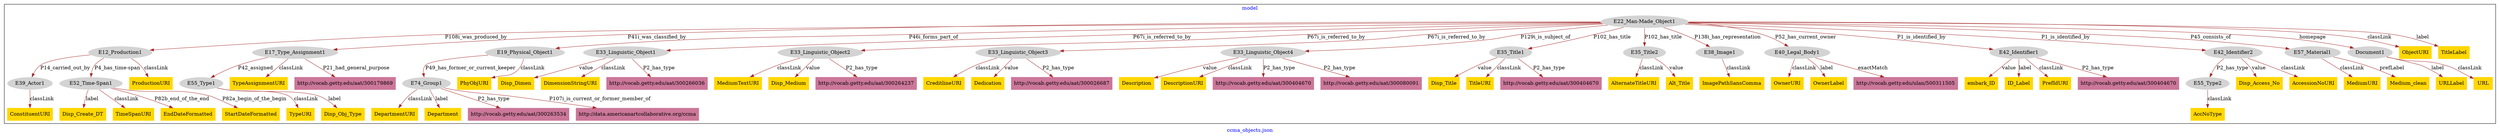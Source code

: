 digraph n0 {
fontcolor="blue"
remincross="true"
label="ccma_objects.json"
subgraph cluster {
label="model"
n2[style="filled",color="white",fillcolor="lightgray",label="E12_Production1"];
n3[style="filled",color="white",fillcolor="lightgray",label="E39_Actor1"];
n4[style="filled",color="white",fillcolor="lightgray",label="E52_Time-Span1"];
n5[style="filled",color="white",fillcolor="lightgray",label="E17_Type_Assignment1"];
n6[style="filled",color="white",fillcolor="lightgray",label="E55_Type1"];
n7[style="filled",color="white",fillcolor="lightgray",label="E19_Physical_Object1"];
n8[style="filled",color="white",fillcolor="lightgray",label="E74_Group1"];
n9[style="filled",color="white",fillcolor="lightgray",label="E22_Man-Made_Object1"];
n10[style="filled",color="white",fillcolor="lightgray",label="E33_Linguistic_Object1"];
n11[style="filled",color="white",fillcolor="lightgray",label="E33_Linguistic_Object2"];
n12[style="filled",color="white",fillcolor="lightgray",label="E33_Linguistic_Object3"];
n13[style="filled",color="white",fillcolor="lightgray",label="E33_Linguistic_Object4"];
n14[style="filled",color="white",fillcolor="lightgray",label="E35_Title1"];
n15[style="filled",color="white",fillcolor="lightgray",label="E35_Title2"];
n16[style="filled",color="white",fillcolor="lightgray",label="E38_Image1"];
n17[style="filled",color="white",fillcolor="lightgray",label="E40_Legal_Body1"];
n18[style="filled",color="white",fillcolor="lightgray",label="E42_Identifier1"];
n19[style="filled",color="white",fillcolor="lightgray",label="E42_Identifier2"];
n20[style="filled",color="white",fillcolor="lightgray",label="E57_Material1"];
n21[style="filled",color="white",fillcolor="lightgray",label="Document1"];
n22[style="filled",color="white",fillcolor="lightgray",label="E55_Type2"];
n23[shape="plaintext",style="filled",fillcolor="gold",label="ObjectURI"];
n24[shape="plaintext",style="filled",fillcolor="gold",label="OwnerURI"];
n25[shape="plaintext",style="filled",fillcolor="gold",label="embark_ID"];
n26[shape="plaintext",style="filled",fillcolor="gold",label="OwnerLabel"];
n27[shape="plaintext",style="filled",fillcolor="gold",label="Disp_Create_DT"];
n28[shape="plaintext",style="filled",fillcolor="gold",label="AlternateTitleURI"];
n29[shape="plaintext",style="filled",fillcolor="gold",label="MediumTextURI"];
n30[shape="plaintext",style="filled",fillcolor="gold",label="URLLabel"];
n31[shape="plaintext",style="filled",fillcolor="gold",label="Disp_Access_No"];
n32[shape="plaintext",style="filled",fillcolor="gold",label="Description"];
n33[shape="plaintext",style="filled",fillcolor="gold",label="CreditlineURI"];
n34[shape="plaintext",style="filled",fillcolor="gold",label="TypeURI"];
n35[shape="plaintext",style="filled",fillcolor="gold",label="PhyObjURI"];
n36[shape="plaintext",style="filled",fillcolor="gold",label="Disp_Dimen"];
n37[shape="plaintext",style="filled",fillcolor="gold",label="Disp_Title"];
n38[shape="plaintext",style="filled",fillcolor="gold",label="Alt_Title"];
n39[shape="plaintext",style="filled",fillcolor="gold",label="MediumURI"];
n40[shape="plaintext",style="filled",fillcolor="gold",label="Disp_Obj_Type"];
n41[shape="plaintext",style="filled",fillcolor="gold",label="DepartmentURI"];
n42[shape="plaintext",style="filled",fillcolor="gold",label="TitleLabel"];
n43[shape="plaintext",style="filled",fillcolor="gold",label="ConstituentURI"];
n44[shape="plaintext",style="filled",fillcolor="gold",label="URL"];
n45[shape="plaintext",style="filled",fillcolor="gold",label="AccNoType"];
n46[shape="plaintext",style="filled",fillcolor="gold",label="AccessionNoURI"];
n47[shape="plaintext",style="filled",fillcolor="gold",label="TypeAssignmentURI"];
n48[shape="plaintext",style="filled",fillcolor="gold",label="ID_Label"];
n49[shape="plaintext",style="filled",fillcolor="gold",label="Medium_clean"];
n50[shape="plaintext",style="filled",fillcolor="gold",label="TimeSpanURI"];
n51[shape="plaintext",style="filled",fillcolor="gold",label="ImagePathSansComma"];
n52[shape="plaintext",style="filled",fillcolor="gold",label="Department"];
n53[shape="plaintext",style="filled",fillcolor="gold",label="TitleURI"];
n54[shape="plaintext",style="filled",fillcolor="gold",label="EndDateFormatted"];
n55[shape="plaintext",style="filled",fillcolor="gold",label="PrefIdURI"];
n56[shape="plaintext",style="filled",fillcolor="gold",label="DimensionStringURI"];
n57[shape="plaintext",style="filled",fillcolor="gold",label="Disp_Medium"];
n58[shape="plaintext",style="filled",fillcolor="gold",label="ProductionURI"];
n59[shape="plaintext",style="filled",fillcolor="gold",label="StartDateFormatted"];
n60[shape="plaintext",style="filled",fillcolor="gold",label="DescriptionURI"];
n61[shape="plaintext",style="filled",fillcolor="gold",label="Dedication"];
n62[shape="plaintext",style="filled",fillcolor="#CC7799",label="http://vocab.getty.edu/aat/300404670"];
n63[shape="plaintext",style="filled",fillcolor="#CC7799",label="http://vocab.getty.edu/aat/300026687"];
n64[shape="plaintext",style="filled",fillcolor="#CC7799",label="http://vocab.getty.edu/ulan/500311505"];
n65[shape="plaintext",style="filled",fillcolor="#CC7799",label="http://vocab.getty.edu/aat/300263534"];
n66[shape="plaintext",style="filled",fillcolor="#CC7799",label="http://vocab.getty.edu/aat/300264237"];
n67[shape="plaintext",style="filled",fillcolor="#CC7799",label="http://vocab.getty.edu/aat/300404670"];
n68[shape="plaintext",style="filled",fillcolor="#CC7799",label="http://vocab.getty.edu/aat/300179869"];
n69[shape="plaintext",style="filled",fillcolor="#CC7799",label="http://vocab.getty.edu/aat/300404670"];
n70[shape="plaintext",style="filled",fillcolor="#CC7799",label="http://vocab.getty.edu/aat/300080091"];
n71[shape="plaintext",style="filled",fillcolor="#CC7799",label="http://data.americanartcollaborative.org/ccma"];
n72[shape="plaintext",style="filled",fillcolor="#CC7799",label="http://vocab.getty.edu/aat/300266036"];
}
n2 -> n3[color="brown",fontcolor="black",label="P14_carried_out_by"]
n2 -> n4[color="brown",fontcolor="black",label="P4_has_time-span"]
n5 -> n6[color="brown",fontcolor="black",label="P42_assigned"]
n7 -> n8[color="brown",fontcolor="black",label="P49_has_former_or_current_keeper"]
n9 -> n2[color="brown",fontcolor="black",label="P108i_was_produced_by"]
n9 -> n5[color="brown",fontcolor="black",label="P41i_was_classified_by"]
n9 -> n7[color="brown",fontcolor="black",label="P46i_forms_part_of"]
n9 -> n10[color="brown",fontcolor="black",label="P67i_is_referred_to_by"]
n9 -> n11[color="brown",fontcolor="black",label="P67i_is_referred_to_by"]
n9 -> n12[color="brown",fontcolor="black",label="P67i_is_referred_to_by"]
n9 -> n13[color="brown",fontcolor="black",label="P129i_is_subject_of"]
n9 -> n14[color="brown",fontcolor="black",label="P102_has_title"]
n9 -> n15[color="brown",fontcolor="black",label="P102_has_title"]
n9 -> n16[color="brown",fontcolor="black",label="P138i_has_representation"]
n9 -> n17[color="brown",fontcolor="black",label="P52_has_current_owner"]
n9 -> n18[color="brown",fontcolor="black",label="P1_is_identified_by"]
n9 -> n19[color="brown",fontcolor="black",label="P1_is_identified_by"]
n9 -> n20[color="brown",fontcolor="black",label="P45_consists_of"]
n9 -> n21[color="brown",fontcolor="black",label="homepage"]
n19 -> n22[color="brown",fontcolor="black",label="P2_has_type"]
n9 -> n23[color="brown",fontcolor="black",label="classLink"]
n17 -> n24[color="brown",fontcolor="black",label="classLink"]
n18 -> n25[color="brown",fontcolor="black",label="value"]
n17 -> n26[color="brown",fontcolor="black",label="label"]
n4 -> n27[color="brown",fontcolor="black",label="label"]
n15 -> n28[color="brown",fontcolor="black",label="classLink"]
n11 -> n29[color="brown",fontcolor="black",label="classLink"]
n21 -> n30[color="brown",fontcolor="black",label="label"]
n19 -> n31[color="brown",fontcolor="black",label="value"]
n13 -> n32[color="brown",fontcolor="black",label="value"]
n12 -> n33[color="brown",fontcolor="black",label="classLink"]
n6 -> n34[color="brown",fontcolor="black",label="classLink"]
n7 -> n35[color="brown",fontcolor="black",label="classLink"]
n10 -> n36[color="brown",fontcolor="black",label="value"]
n14 -> n37[color="brown",fontcolor="black",label="value"]
n15 -> n38[color="brown",fontcolor="black",label="value"]
n20 -> n39[color="brown",fontcolor="black",label="classLink"]
n6 -> n40[color="brown",fontcolor="black",label="label"]
n8 -> n41[color="brown",fontcolor="black",label="classLink"]
n9 -> n42[color="brown",fontcolor="black",label="label"]
n3 -> n43[color="brown",fontcolor="black",label="classLink"]
n21 -> n44[color="brown",fontcolor="black",label="classLink"]
n22 -> n45[color="brown",fontcolor="black",label="classLink"]
n19 -> n46[color="brown",fontcolor="black",label="classLink"]
n5 -> n47[color="brown",fontcolor="black",label="classLink"]
n18 -> n48[color="brown",fontcolor="black",label="label"]
n20 -> n49[color="brown",fontcolor="black",label="prefLabel"]
n4 -> n50[color="brown",fontcolor="black",label="classLink"]
n16 -> n51[color="brown",fontcolor="black",label="classLink"]
n8 -> n52[color="brown",fontcolor="black",label="label"]
n14 -> n53[color="brown",fontcolor="black",label="classLink"]
n4 -> n54[color="brown",fontcolor="black",label="P82b_end_of_the_end"]
n18 -> n55[color="brown",fontcolor="black",label="classLink"]
n10 -> n56[color="brown",fontcolor="black",label="classLink"]
n11 -> n57[color="brown",fontcolor="black",label="value"]
n2 -> n58[color="brown",fontcolor="black",label="classLink"]
n4 -> n59[color="brown",fontcolor="black",label="P82a_begin_of_the_begin"]
n13 -> n60[color="brown",fontcolor="black",label="classLink"]
n12 -> n61[color="brown",fontcolor="black",label="value"]
n13 -> n62[color="brown",fontcolor="black",label="P2_has_type"]
n12 -> n63[color="brown",fontcolor="black",label="P2_has_type"]
n17 -> n64[color="brown",fontcolor="black",label="exactMatch"]
n8 -> n65[color="brown",fontcolor="black",label="P2_has_type"]
n11 -> n66[color="brown",fontcolor="black",label="P2_has_type"]
n18 -> n67[color="brown",fontcolor="black",label="P2_has_type"]
n5 -> n68[color="brown",fontcolor="black",label="P21_had_general_purpose"]
n14 -> n69[color="brown",fontcolor="black",label="P2_has_type"]
n13 -> n70[color="brown",fontcolor="black",label="P2_has_type"]
n8 -> n71[color="brown",fontcolor="black",label="P107i_is_current_or_former_member_of"]
n10 -> n72[color="brown",fontcolor="black",label="P2_has_type"]
}
